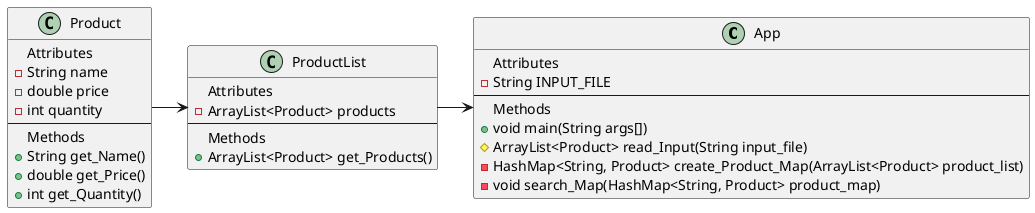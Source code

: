 @startuml
'https://plantuml.com/class-diagram

class App{
     Attributes
    -String INPUT_FILE
--
    Methods
    +void main(String args[])
    #ArrayList<Product> read_Input(String input_file)
    -HashMap<String, Product> create_Product_Map(ArrayList<Product> product_list)
    -void search_Map(HashMap<String, Product> product_map)
}

class Product{
    Attributes
    -String name
    -double price
    -int quantity
--
    Methods
    +String get_Name()
    +double get_Price()
    +int get_Quantity()
}

class ProductList{
    Attributes
    -ArrayList<Product> products
--
    Methods
    +ArrayList<Product> get_Products()
}

Product -> ProductList
ProductList->App

@enduml